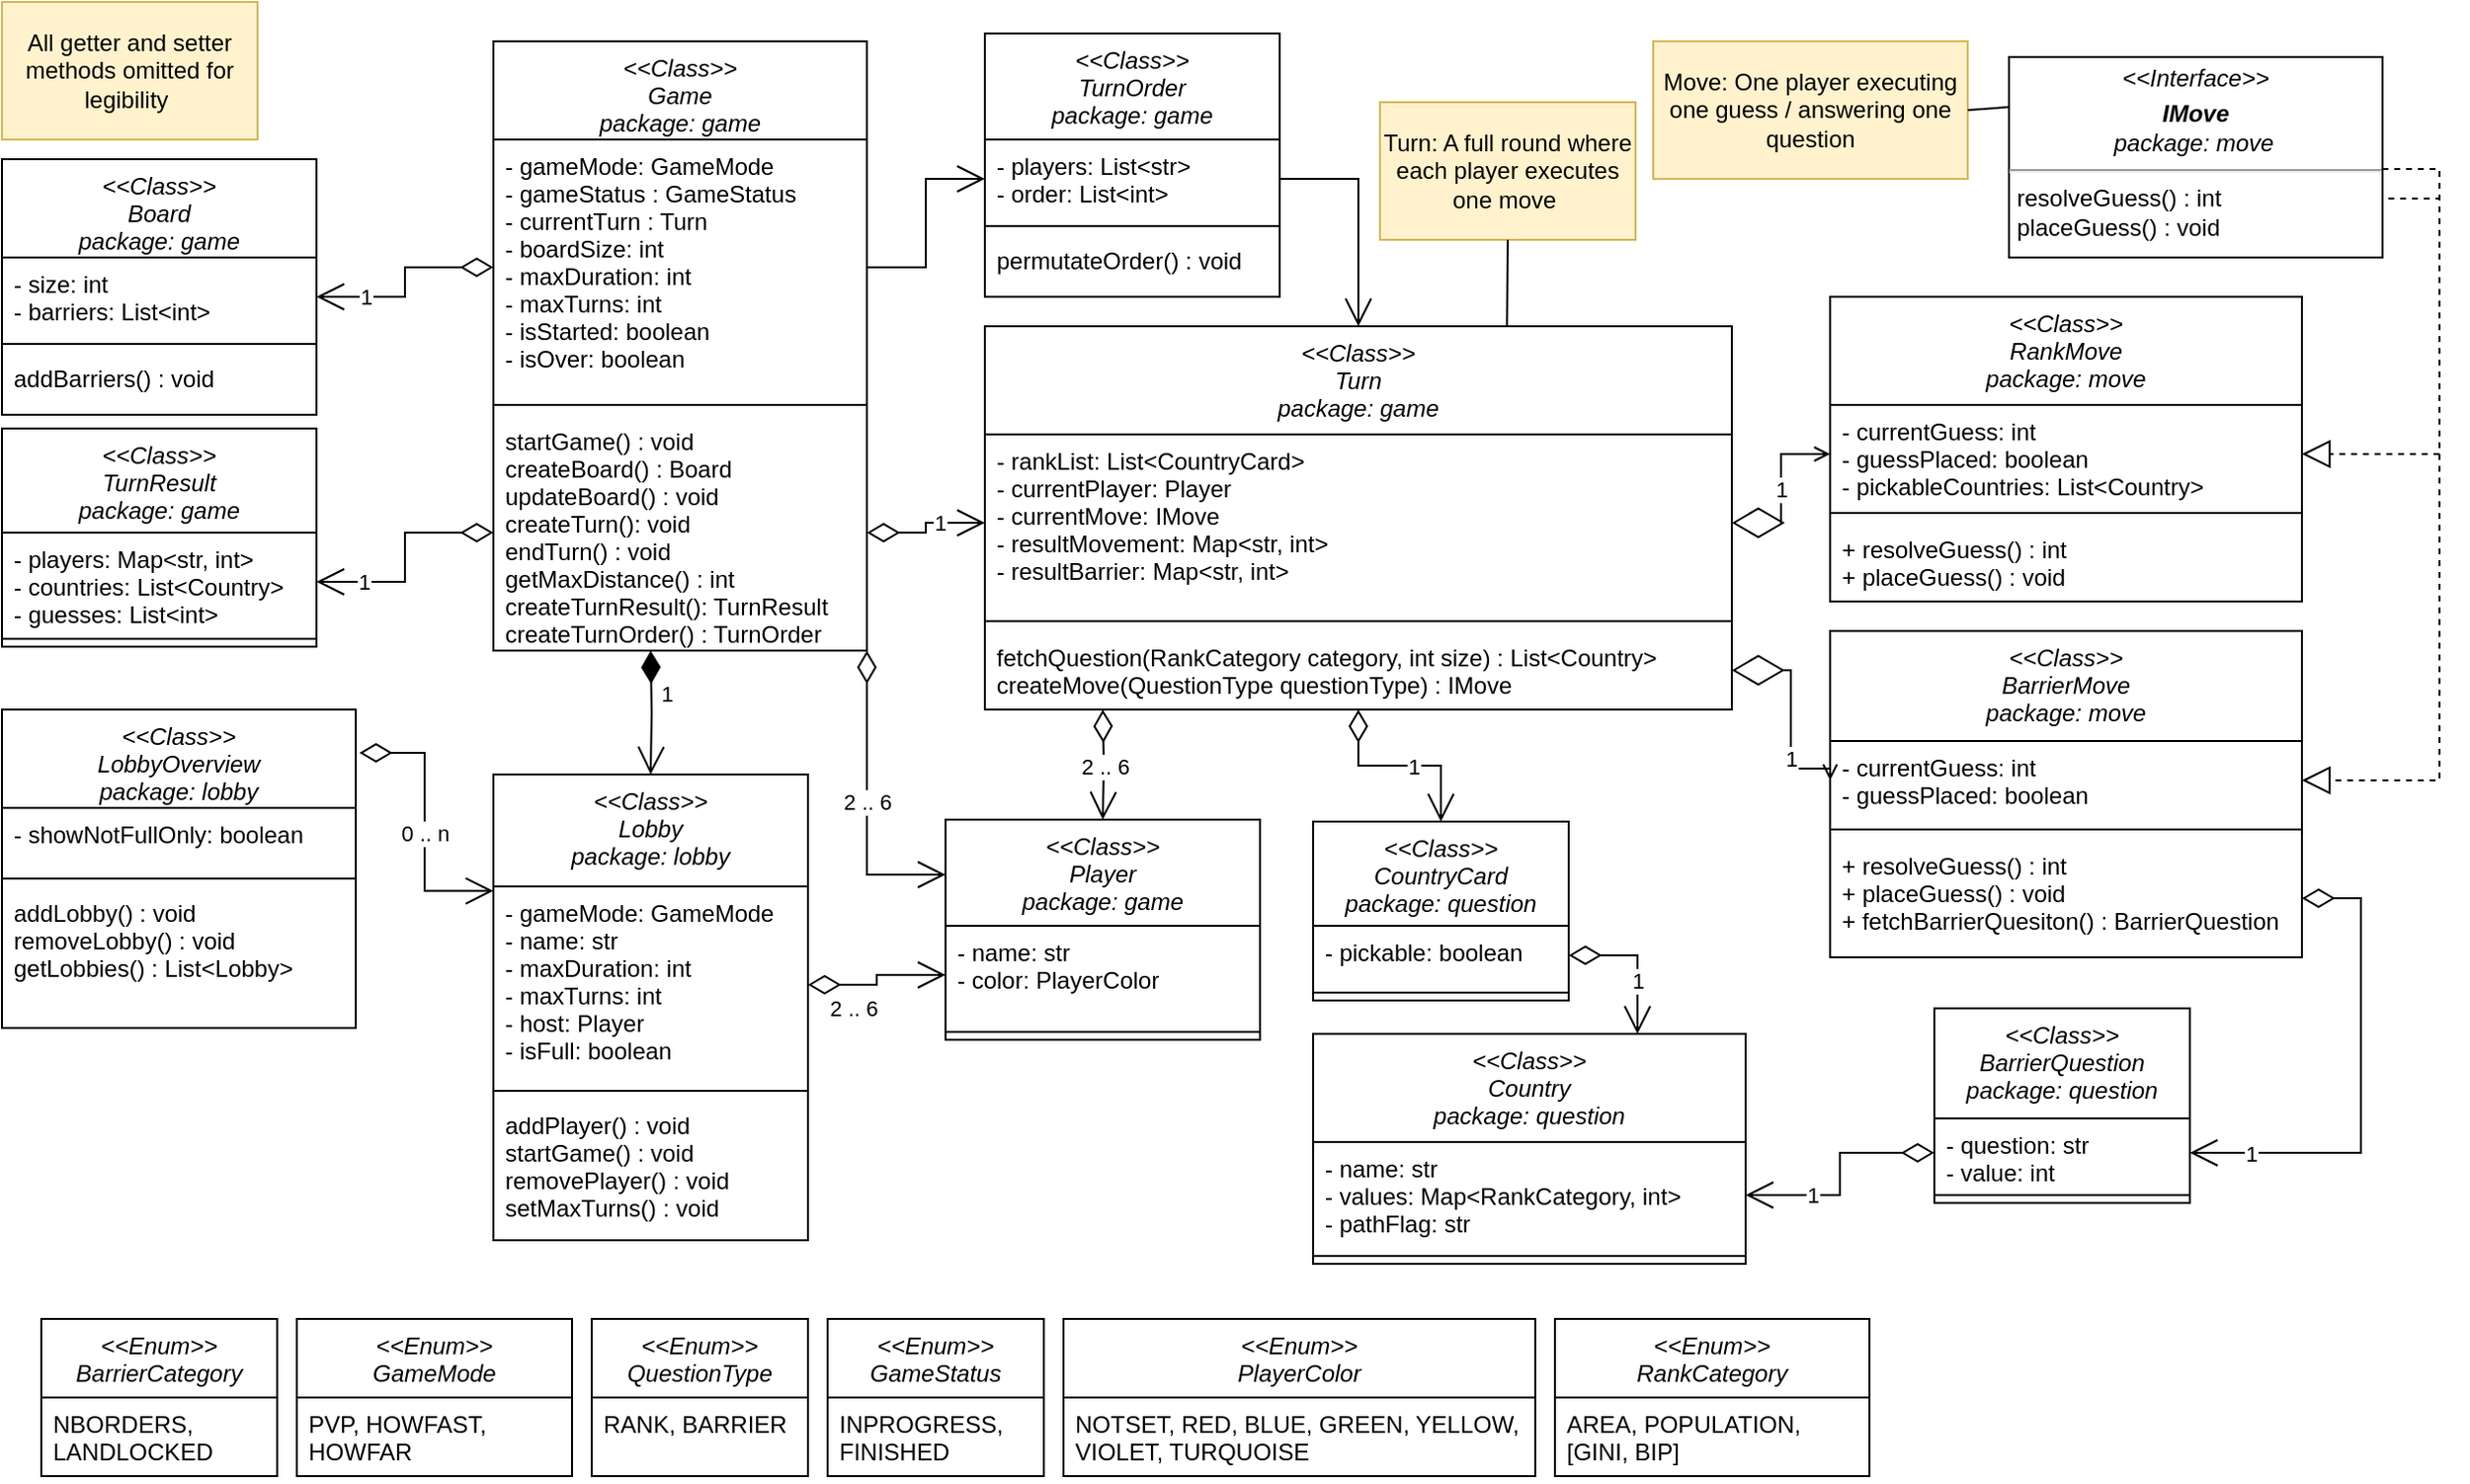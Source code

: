 <mxfile version="20.8.16" type="device"><diagram id="C5RBs43oDa-KdzZeNtuy" name="Page-1"><mxGraphModel dx="1434" dy="844" grid="1" gridSize="10" guides="1" tooltips="1" connect="1" arrows="1" fold="1" page="1" pageScale="1" pageWidth="827" pageHeight="1169" math="0" shadow="0"><root><mxCell id="WIyWlLk6GJQsqaUBKTNV-0"/><mxCell id="WIyWlLk6GJQsqaUBKTNV-1" parent="WIyWlLk6GJQsqaUBKTNV-0"/><mxCell id="HiqtWE5lyesFxOpoId12-0" value="&lt;&lt;Class&gt;&gt;&#10;Lobby&#10;package: lobby" style="swimlane;fontStyle=2;align=center;verticalAlign=top;childLayout=stackLayout;horizontal=1;startSize=57;horizontalStack=0;resizeParent=1;resizeLast=0;collapsible=1;marginBottom=0;rounded=0;shadow=0;strokeWidth=1;" parent="WIyWlLk6GJQsqaUBKTNV-1" vertex="1"><mxGeometry x="280" y="413" width="160" height="237" as="geometry"><mxRectangle x="230" y="140" width="160" height="26" as="alternateBounds"/></mxGeometry></mxCell><mxCell id="HiqtWE5lyesFxOpoId12-1" value="- gameMode: GameMode&#10;- name: str&#10;- maxDuration: int&#10;- maxTurns: int&#10;- host: Player&#10;- isFull: boolean" style="text;align=left;verticalAlign=top;spacingLeft=4;spacingRight=4;overflow=hidden;rotatable=0;points=[[0,0.5],[1,0.5]];portConstraint=eastwest;" parent="HiqtWE5lyesFxOpoId12-0" vertex="1"><mxGeometry y="57" width="160" height="100" as="geometry"/></mxCell><mxCell id="HiqtWE5lyesFxOpoId12-2" value="" style="line;html=1;strokeWidth=1;align=left;verticalAlign=middle;spacingTop=-1;spacingLeft=3;spacingRight=3;rotatable=0;labelPosition=right;points=[];portConstraint=eastwest;" parent="HiqtWE5lyesFxOpoId12-0" vertex="1"><mxGeometry y="157" width="160" height="8" as="geometry"/></mxCell><mxCell id="6ec-uytRPLtvJQE9oPAD-21" value="addPlayer() : void&#10;startGame() : void&#10;removePlayer() : void&#10;setMaxTurns() : void" style="text;align=left;verticalAlign=top;spacingLeft=4;spacingRight=4;overflow=hidden;rotatable=0;points=[[0,0.5],[1,0.5]];portConstraint=eastwest;" parent="HiqtWE5lyesFxOpoId12-0" vertex="1"><mxGeometry y="165" width="160" height="72" as="geometry"/></mxCell><mxCell id="HiqtWE5lyesFxOpoId12-6" value="&lt;&lt;Class&gt;&gt;&#10;Player&#10;package: game" style="swimlane;fontStyle=2;align=center;verticalAlign=top;childLayout=stackLayout;horizontal=1;startSize=54;horizontalStack=0;resizeParent=1;resizeLast=0;collapsible=1;marginBottom=0;rounded=0;shadow=0;strokeWidth=1;" parent="WIyWlLk6GJQsqaUBKTNV-1" vertex="1"><mxGeometry x="510" y="436" width="160" height="112" as="geometry"><mxRectangle x="230" y="140" width="160" height="26" as="alternateBounds"/></mxGeometry></mxCell><mxCell id="HiqtWE5lyesFxOpoId12-7" value="- name: str&#10;- color: PlayerColor" style="text;align=left;verticalAlign=top;spacingLeft=4;spacingRight=4;overflow=hidden;rotatable=0;points=[[0,0.5],[1,0.5]];portConstraint=eastwest;" parent="HiqtWE5lyesFxOpoId12-6" vertex="1"><mxGeometry y="54" width="160" height="50" as="geometry"/></mxCell><mxCell id="HiqtWE5lyesFxOpoId12-8" value="" style="line;html=1;strokeWidth=1;align=left;verticalAlign=middle;spacingTop=-1;spacingLeft=3;spacingRight=3;rotatable=0;labelPosition=right;points=[];portConstraint=eastwest;" parent="HiqtWE5lyesFxOpoId12-6" vertex="1"><mxGeometry y="104" width="160" height="8" as="geometry"/></mxCell><mxCell id="HiqtWE5lyesFxOpoId12-12" value="&lt;&lt;Class&gt;&gt;&#10;LobbyOverview&#10;package: lobby" style="swimlane;fontStyle=2;align=center;verticalAlign=top;childLayout=stackLayout;horizontal=1;startSize=50;horizontalStack=0;resizeParent=1;resizeLast=0;collapsible=1;marginBottom=0;rounded=0;shadow=0;strokeWidth=1;" parent="WIyWlLk6GJQsqaUBKTNV-1" vertex="1"><mxGeometry x="30" y="380" width="180" height="162" as="geometry"><mxRectangle x="230" y="140" width="160" height="26" as="alternateBounds"/></mxGeometry></mxCell><mxCell id="6ec-uytRPLtvJQE9oPAD-24" value="- showNotFullOnly: boolean" style="text;align=left;verticalAlign=top;spacingLeft=4;spacingRight=4;overflow=hidden;rotatable=0;points=[[0,0.5],[1,0.5]];portConstraint=eastwest;" parent="HiqtWE5lyesFxOpoId12-12" vertex="1"><mxGeometry y="50" width="180" height="32" as="geometry"/></mxCell><mxCell id="HiqtWE5lyesFxOpoId12-14" value="" style="line;html=1;strokeWidth=1;align=left;verticalAlign=middle;spacingTop=-1;spacingLeft=3;spacingRight=3;rotatable=0;labelPosition=right;points=[];portConstraint=eastwest;" parent="HiqtWE5lyesFxOpoId12-12" vertex="1"><mxGeometry y="82" width="180" height="8" as="geometry"/></mxCell><mxCell id="6ec-uytRPLtvJQE9oPAD-25" value="addLobby() : void&#10;removeLobby() : void&#10;getLobbies() : List&lt;Lobby&gt;" style="text;align=left;verticalAlign=top;spacingLeft=4;spacingRight=4;overflow=hidden;rotatable=0;points=[[0,0.5],[1,0.5]];portConstraint=eastwest;" parent="HiqtWE5lyesFxOpoId12-12" vertex="1"><mxGeometry y="90" width="180" height="62" as="geometry"/></mxCell><mxCell id="HiqtWE5lyesFxOpoId12-15" value="&lt;&lt;Class&gt;&gt;&#10;Board&#10;package: game" style="swimlane;fontStyle=2;align=center;verticalAlign=top;childLayout=stackLayout;horizontal=1;startSize=50;horizontalStack=0;resizeParent=1;resizeLast=0;collapsible=1;marginBottom=0;rounded=0;shadow=0;strokeWidth=1;" parent="WIyWlLk6GJQsqaUBKTNV-1" vertex="1"><mxGeometry x="30" y="100" width="160" height="130" as="geometry"><mxRectangle x="230" y="140" width="160" height="26" as="alternateBounds"/></mxGeometry></mxCell><mxCell id="HiqtWE5lyesFxOpoId12-16" value="- size: int&#10;- barriers: List&lt;int&gt;" style="text;align=left;verticalAlign=top;spacingLeft=4;spacingRight=4;overflow=hidden;rotatable=0;points=[[0,0.5],[1,0.5]];portConstraint=eastwest;" parent="HiqtWE5lyesFxOpoId12-15" vertex="1"><mxGeometry y="50" width="160" height="40" as="geometry"/></mxCell><mxCell id="HiqtWE5lyesFxOpoId12-17" value="" style="line;html=1;strokeWidth=1;align=left;verticalAlign=middle;spacingTop=-1;spacingLeft=3;spacingRight=3;rotatable=0;labelPosition=right;points=[];portConstraint=eastwest;" parent="HiqtWE5lyesFxOpoId12-15" vertex="1"><mxGeometry y="90" width="160" height="8" as="geometry"/></mxCell><mxCell id="6ec-uytRPLtvJQE9oPAD-1" value="addBarriers() : void" style="text;align=left;verticalAlign=top;spacingLeft=4;spacingRight=4;overflow=hidden;rotatable=0;points=[[0,0.5],[1,0.5]];portConstraint=eastwest;" parent="HiqtWE5lyesFxOpoId12-15" vertex="1"><mxGeometry y="98" width="160" height="32" as="geometry"/></mxCell><mxCell id="HiqtWE5lyesFxOpoId12-18" value="&lt;&lt;Class&gt;&gt;&#10;TurnResult&#10;package: game" style="swimlane;fontStyle=2;align=center;verticalAlign=top;childLayout=stackLayout;horizontal=1;startSize=53;horizontalStack=0;resizeParent=1;resizeLast=0;collapsible=1;marginBottom=0;rounded=0;shadow=0;strokeWidth=1;" parent="WIyWlLk6GJQsqaUBKTNV-1" vertex="1"><mxGeometry x="30" y="237" width="160" height="111" as="geometry"><mxRectangle x="230" y="140" width="160" height="26" as="alternateBounds"/></mxGeometry></mxCell><mxCell id="HiqtWE5lyesFxOpoId12-19" value="- players: Map&lt;str, int&gt;&#10;- countries: List&lt;Country&gt;&#10;- guesses: List&lt;int&gt;" style="text;align=left;verticalAlign=top;spacingLeft=4;spacingRight=4;overflow=hidden;rotatable=0;points=[[0,0.5],[1,0.5]];portConstraint=eastwest;" parent="HiqtWE5lyesFxOpoId12-18" vertex="1"><mxGeometry y="53" width="160" height="50" as="geometry"/></mxCell><mxCell id="HiqtWE5lyesFxOpoId12-20" value="" style="line;html=1;strokeWidth=1;align=left;verticalAlign=middle;spacingTop=-1;spacingLeft=3;spacingRight=3;rotatable=0;labelPosition=right;points=[];portConstraint=eastwest;" parent="HiqtWE5lyesFxOpoId12-18" vertex="1"><mxGeometry y="103" width="160" height="8" as="geometry"/></mxCell><mxCell id="HiqtWE5lyesFxOpoId12-22" value="&lt;&lt;Enum&gt;&gt;&#10;PlayerColor" style="swimlane;fontStyle=2;align=center;verticalAlign=top;childLayout=stackLayout;horizontal=1;startSize=40;horizontalStack=0;resizeParent=1;resizeLast=0;collapsible=1;marginBottom=0;rounded=0;shadow=0;strokeWidth=1;" parent="WIyWlLk6GJQsqaUBKTNV-1" vertex="1"><mxGeometry x="570" y="690" width="240" height="80" as="geometry"><mxRectangle x="230" y="140" width="160" height="26" as="alternateBounds"/></mxGeometry></mxCell><mxCell id="HiqtWE5lyesFxOpoId12-23" value="NOTSET, RED, BLUE, GREEN, YELLOW, VIOLET, TURQUOISE" style="text;align=left;verticalAlign=top;spacingLeft=4;spacingRight=4;overflow=hidden;rotatable=0;points=[[0,0.5],[1,0.5]];portConstraint=eastwest;whiteSpace=wrap;" parent="HiqtWE5lyesFxOpoId12-22" vertex="1"><mxGeometry y="40" width="240" height="40" as="geometry"/></mxCell><mxCell id="HiqtWE5lyesFxOpoId12-28" value="&lt;&lt;Class&gt;&gt;&#10;BarrierQuestion&#10;package: question" style="swimlane;fontStyle=2;align=center;verticalAlign=top;childLayout=stackLayout;horizontal=1;startSize=56;horizontalStack=0;resizeParent=1;resizeLast=0;collapsible=1;marginBottom=0;rounded=0;shadow=0;strokeWidth=1;" parent="WIyWlLk6GJQsqaUBKTNV-1" vertex="1"><mxGeometry x="1013" y="532" width="130" height="99" as="geometry"><mxRectangle x="230" y="140" width="160" height="26" as="alternateBounds"/></mxGeometry></mxCell><mxCell id="HiqtWE5lyesFxOpoId12-29" value="- question: str&#10;- value: int" style="text;align=left;verticalAlign=top;spacingLeft=4;spacingRight=4;overflow=hidden;rotatable=0;points=[[0,0.5],[1,0.5]];portConstraint=eastwest;" parent="HiqtWE5lyesFxOpoId12-28" vertex="1"><mxGeometry y="56" width="130" height="35" as="geometry"/></mxCell><mxCell id="HiqtWE5lyesFxOpoId12-30" value="" style="line;html=1;strokeWidth=1;align=left;verticalAlign=middle;spacingTop=-1;spacingLeft=3;spacingRight=3;rotatable=0;labelPosition=right;points=[];portConstraint=eastwest;" parent="HiqtWE5lyesFxOpoId12-28" vertex="1"><mxGeometry y="91" width="130" height="8" as="geometry"/></mxCell><mxCell id="HiqtWE5lyesFxOpoId12-34" value="&lt;&lt;Class&gt;&gt;&#10;Country&#10;package: question" style="swimlane;fontStyle=2;align=center;verticalAlign=top;childLayout=stackLayout;horizontal=1;startSize=55;horizontalStack=0;resizeParent=1;resizeLast=0;collapsible=1;marginBottom=0;rounded=0;shadow=0;strokeWidth=1;" parent="WIyWlLk6GJQsqaUBKTNV-1" vertex="1"><mxGeometry x="697" y="545" width="220" height="117" as="geometry"><mxRectangle x="230" y="140" width="160" height="26" as="alternateBounds"/></mxGeometry></mxCell><mxCell id="HiqtWE5lyesFxOpoId12-35" value="- name: str&#10;- values: Map&lt;RankCategory, int&gt;&#10;- pathFlag: str" style="text;align=left;verticalAlign=top;spacingLeft=4;spacingRight=4;overflow=hidden;rotatable=0;points=[[0,0.5],[1,0.5]];portConstraint=eastwest;" parent="HiqtWE5lyesFxOpoId12-34" vertex="1"><mxGeometry y="55" width="220" height="54" as="geometry"/></mxCell><mxCell id="HiqtWE5lyesFxOpoId12-36" value="" style="line;html=1;strokeWidth=1;align=left;verticalAlign=middle;spacingTop=-1;spacingLeft=3;spacingRight=3;rotatable=0;labelPosition=right;points=[];portConstraint=eastwest;" parent="HiqtWE5lyesFxOpoId12-34" vertex="1"><mxGeometry y="109" width="220" height="8" as="geometry"/></mxCell><mxCell id="HiqtWE5lyesFxOpoId12-41" value="&lt;&lt;Class&gt;&gt;&#10;Game&#10;package: game" style="swimlane;fontStyle=2;align=center;verticalAlign=top;childLayout=stackLayout;horizontal=1;startSize=50;horizontalStack=0;resizeParent=1;resizeLast=0;collapsible=1;marginBottom=0;rounded=0;shadow=0;strokeWidth=1;" parent="WIyWlLk6GJQsqaUBKTNV-1" vertex="1"><mxGeometry x="280" y="40" width="190" height="310" as="geometry"><mxRectangle x="230" y="140" width="160" height="26" as="alternateBounds"/></mxGeometry></mxCell><mxCell id="HiqtWE5lyesFxOpoId12-60" value="- gameMode: GameMode&#10;- gameStatus : GameStatus&#10;- currentTurn : Turn&#10;- boardSize: int&#10;- maxDuration: int&#10;- maxTurns: int&#10;- isStarted: boolean&#10;- isOver: boolean" style="text;align=left;verticalAlign=top;spacingLeft=4;spacingRight=4;overflow=hidden;rotatable=0;points=[[0,0.5],[1,0.5]];portConstraint=eastwest;" parent="HiqtWE5lyesFxOpoId12-41" vertex="1"><mxGeometry y="50" width="190" height="130" as="geometry"/></mxCell><mxCell id="HiqtWE5lyesFxOpoId12-45" style="line;html=1;strokeWidth=1;align=left;verticalAlign=middle;spacingTop=-1;spacingLeft=3;spacingRight=3;rotatable=0;labelPosition=right;points=[];portConstraint=eastwest;" parent="HiqtWE5lyesFxOpoId12-41" vertex="1"><mxGeometry y="180" width="190" height="10" as="geometry"/></mxCell><mxCell id="HiqtWE5lyesFxOpoId12-47" value="startGame() : void&#10;createBoard() : Board&#10;updateBoard() : void&#10;createTurn(): void&#10;endTurn() : void&#10;getMaxDistance() : int&#10;createTurnResult(): TurnResult&#10;createTurnOrder() : TurnOrder" style="text;align=left;verticalAlign=top;spacingLeft=4;spacingRight=4;overflow=hidden;rotatable=0;points=[[0,0.5],[1,0.5]];portConstraint=eastwest;" parent="HiqtWE5lyesFxOpoId12-41" vertex="1"><mxGeometry y="190" width="190" height="120" as="geometry"/></mxCell><mxCell id="HiqtWE5lyesFxOpoId12-51" value="&lt;&lt;Class&gt;&gt;&#10;Turn&#10;package: game" style="swimlane;fontStyle=2;align=center;verticalAlign=top;childLayout=stackLayout;horizontal=1;startSize=55;horizontalStack=0;resizeParent=1;resizeLast=0;collapsible=1;marginBottom=0;rounded=0;shadow=0;strokeWidth=1;" parent="WIyWlLk6GJQsqaUBKTNV-1" vertex="1"><mxGeometry x="530" y="185" width="380" height="195" as="geometry"><mxRectangle x="230" y="140" width="160" height="26" as="alternateBounds"/></mxGeometry></mxCell><mxCell id="HiqtWE5lyesFxOpoId12-42" value="- rankList: List&lt;CountryCard&gt;&#10;- currentPlayer: Player&#10;- currentMove: IMove&#10;- resultMovement: Map&lt;str, int&gt;&#10;- resultBarrier: Map&lt;str, int&gt;&#10;" style="text;align=left;verticalAlign=top;spacingLeft=4;spacingRight=4;overflow=hidden;rotatable=0;points=[[0,0.5],[1,0.5]];portConstraint=eastwest;" parent="HiqtWE5lyesFxOpoId12-51" vertex="1"><mxGeometry y="55" width="380" height="90" as="geometry"/></mxCell><mxCell id="HiqtWE5lyesFxOpoId12-57" style="line;html=1;strokeWidth=1;align=left;verticalAlign=middle;spacingTop=-1;spacingLeft=3;spacingRight=3;rotatable=0;labelPosition=right;points=[];portConstraint=eastwest;" parent="HiqtWE5lyesFxOpoId12-51" vertex="1"><mxGeometry y="145" width="380" height="10" as="geometry"/></mxCell><mxCell id="HiqtWE5lyesFxOpoId12-62" value="fetchQuestion(RankCategory category, int size) : List&lt;Country&gt;&#10;createMove(QuestionType questionType) : IMove" style="text;align=left;verticalAlign=top;spacingLeft=4;spacingRight=4;overflow=hidden;rotatable=0;points=[[0,0.5],[1,0.5]];portConstraint=eastwest;" parent="HiqtWE5lyesFxOpoId12-51" vertex="1"><mxGeometry y="155" width="380" height="40" as="geometry"/></mxCell><mxCell id="6ec-uytRPLtvJQE9oPAD-2" value="1" style="endArrow=open;html=1;endSize=12;startArrow=diamondThin;startSize=14;startFill=0;edgeStyle=orthogonalEdgeStyle;align=center;verticalAlign=middle;rounded=0;exitX=0;exitY=0.5;exitDx=0;exitDy=0;entryX=1;entryY=0.5;entryDx=0;entryDy=0;labelBackgroundColor=default;" parent="WIyWlLk6GJQsqaUBKTNV-1" source="HiqtWE5lyesFxOpoId12-60" target="HiqtWE5lyesFxOpoId12-16" edge="1"><mxGeometry x="0.527" relative="1" as="geometry"><mxPoint x="650" y="572.5" as="sourcePoint"/><mxPoint x="720" y="577.483" as="targetPoint"/><mxPoint as="offset"/></mxGeometry></mxCell><mxCell id="6ec-uytRPLtvJQE9oPAD-3" value="1" style="endArrow=open;html=1;endSize=12;startArrow=diamondThin;startSize=14;startFill=0;edgeStyle=orthogonalEdgeStyle;align=center;verticalAlign=middle;rounded=0;exitX=0;exitY=0.5;exitDx=0;exitDy=0;entryX=1;entryY=0.5;entryDx=0;entryDy=0;labelBackgroundColor=default;" parent="WIyWlLk6GJQsqaUBKTNV-1" source="HiqtWE5lyesFxOpoId12-47" target="HiqtWE5lyesFxOpoId12-19" edge="1"><mxGeometry x="0.583" relative="1" as="geometry"><mxPoint x="280.48" y="199.28" as="sourcePoint"/><mxPoint x="200.0" y="195" as="targetPoint"/><mxPoint as="offset"/></mxGeometry></mxCell><mxCell id="6ec-uytRPLtvJQE9oPAD-4" value="2 .. 6" style="endArrow=open;html=1;endSize=12;startArrow=diamondThin;startSize=14;startFill=0;edgeStyle=orthogonalEdgeStyle;align=center;verticalAlign=middle;rounded=0;entryX=0;entryY=0.25;entryDx=0;entryDy=0;labelBackgroundColor=default;exitX=1;exitY=1;exitDx=0;exitDy=0;" parent="WIyWlLk6GJQsqaUBKTNV-1" source="HiqtWE5lyesFxOpoId12-41" target="HiqtWE5lyesFxOpoId12-6" edge="1"><mxGeometry relative="1" as="geometry"><mxPoint x="430" y="360" as="sourcePoint"/><mxPoint x="190.03" y="399" as="targetPoint"/></mxGeometry></mxCell><mxCell id="6ec-uytRPLtvJQE9oPAD-8" value="1" style="endArrow=open;html=1;endSize=12;startArrow=diamondThin;startSize=14;startFill=0;edgeStyle=orthogonalEdgeStyle;align=center;verticalAlign=middle;rounded=0;entryX=0;entryY=0.5;entryDx=0;entryDy=0;labelBackgroundColor=default;exitX=1;exitY=0.5;exitDx=0;exitDy=0;" parent="WIyWlLk6GJQsqaUBKTNV-1" source="HiqtWE5lyesFxOpoId12-47" target="HiqtWE5lyesFxOpoId12-42" edge="1"><mxGeometry x="0.294" relative="1" as="geometry"><mxPoint x="510" y="695" as="sourcePoint"/><mxPoint x="790" y="724.5" as="targetPoint"/><mxPoint as="offset"/></mxGeometry></mxCell><mxCell id="6ec-uytRPLtvJQE9oPAD-10" value="1" style="endArrow=open;html=1;endSize=12;startArrow=diamondThin;startSize=14;startFill=0;align=center;verticalAlign=middle;rounded=0;entryX=1;entryY=0.5;entryDx=0;entryDy=0;labelBackgroundColor=default;exitX=0;exitY=0.5;exitDx=0;exitDy=0;edgeStyle=orthogonalEdgeStyle;" parent="WIyWlLk6GJQsqaUBKTNV-1" source="HiqtWE5lyesFxOpoId12-29" target="HiqtWE5lyesFxOpoId12-35" edge="1"><mxGeometry x="0.42" relative="1" as="geometry"><mxPoint x="920" y="499.99" as="sourcePoint"/><mxPoint x="790" y="552.0" as="targetPoint"/><mxPoint as="offset"/></mxGeometry></mxCell><mxCell id="6ec-uytRPLtvJQE9oPAD-12" value="1" style="endArrow=open;html=1;endSize=12;startArrow=diamondThin;startSize=14;startFill=0;edgeStyle=orthogonalEdgeStyle;align=center;verticalAlign=middle;rounded=0;labelBackgroundColor=default;entryX=1;entryY=0.5;entryDx=0;entryDy=0;exitX=1;exitY=0.5;exitDx=0;exitDy=0;" parent="WIyWlLk6GJQsqaUBKTNV-1" source="2-O8LLjPzu8e6jyZTZ7w-19" target="HiqtWE5lyesFxOpoId12-29" edge="1"><mxGeometry x="0.748" relative="1" as="geometry"><mxPoint x="1530" y="500" as="sourcePoint"/><mxPoint x="1120" y="610" as="targetPoint"/><mxPoint as="offset"/><Array as="points"><mxPoint x="1230" y="476"/><mxPoint x="1230" y="606"/></Array></mxGeometry></mxCell><mxCell id="6ec-uytRPLtvJQE9oPAD-13" value="&lt;&lt;Enum&gt;&gt;&#10;RankCategory" style="swimlane;fontStyle=2;align=center;verticalAlign=top;childLayout=stackLayout;horizontal=1;startSize=40;horizontalStack=0;resizeParent=1;resizeLast=0;collapsible=1;marginBottom=0;rounded=0;shadow=0;strokeWidth=1;" parent="WIyWlLk6GJQsqaUBKTNV-1" vertex="1"><mxGeometry x="820" y="690" width="160" height="80" as="geometry"><mxRectangle x="230" y="140" width="160" height="26" as="alternateBounds"/></mxGeometry></mxCell><mxCell id="6ec-uytRPLtvJQE9oPAD-14" value="AREA, POPULATION,&#10;[GINI, BIP]" style="text;align=left;verticalAlign=top;spacingLeft=4;spacingRight=4;overflow=hidden;rotatable=0;points=[[0,0.5],[1,0.5]];portConstraint=eastwest;" parent="6ec-uytRPLtvJQE9oPAD-13" vertex="1"><mxGeometry y="40" width="160" height="40" as="geometry"/></mxCell><mxCell id="6ec-uytRPLtvJQE9oPAD-15" value="&lt;&lt;Enum&gt;&gt;&#10;BarrierCategory" style="swimlane;fontStyle=2;align=center;verticalAlign=top;childLayout=stackLayout;horizontal=1;startSize=40;horizontalStack=0;resizeParent=1;resizeLast=0;collapsible=1;marginBottom=0;rounded=0;shadow=0;strokeWidth=1;" parent="WIyWlLk6GJQsqaUBKTNV-1" vertex="1"><mxGeometry x="50" y="690" width="120" height="80" as="geometry"><mxRectangle x="230" y="140" width="160" height="26" as="alternateBounds"/></mxGeometry></mxCell><mxCell id="6ec-uytRPLtvJQE9oPAD-16" value="NBORDERS,&#10;LANDLOCKED" style="text;align=left;verticalAlign=top;spacingLeft=4;spacingRight=4;overflow=hidden;rotatable=0;points=[[0,0.5],[1,0.5]];portConstraint=eastwest;whiteSpace=wrap;" parent="6ec-uytRPLtvJQE9oPAD-15" vertex="1"><mxGeometry y="40" width="120" height="40" as="geometry"/></mxCell><mxCell id="6ec-uytRPLtvJQE9oPAD-17" value="&lt;&lt;Enum&gt;&gt;&#10;GameMode" style="swimlane;fontStyle=2;align=center;verticalAlign=top;childLayout=stackLayout;horizontal=1;startSize=40;horizontalStack=0;resizeParent=1;resizeLast=0;collapsible=1;marginBottom=0;rounded=0;shadow=0;strokeWidth=1;" parent="WIyWlLk6GJQsqaUBKTNV-1" vertex="1"><mxGeometry x="180" y="690" width="140" height="80" as="geometry"><mxRectangle x="20" y="1010" width="160" height="26" as="alternateBounds"/></mxGeometry></mxCell><mxCell id="6ec-uytRPLtvJQE9oPAD-20" value="PVP, HOWFAST, HOWFAR" style="text;align=left;verticalAlign=top;spacingLeft=4;spacingRight=4;overflow=hidden;rotatable=0;points=[[0,0.5],[1,0.5]];portConstraint=eastwest;whiteSpace=wrap;" parent="6ec-uytRPLtvJQE9oPAD-17" vertex="1"><mxGeometry y="40" width="140" height="40" as="geometry"/></mxCell><mxCell id="6ec-uytRPLtvJQE9oPAD-22" value="2 .. 6" style="endArrow=open;html=1;endSize=12;startArrow=diamondThin;startSize=14;startFill=0;edgeStyle=orthogonalEdgeStyle;align=center;verticalAlign=middle;rounded=0;entryX=0;entryY=0.5;entryDx=0;entryDy=0;labelBackgroundColor=default;exitX=1;exitY=0.5;exitDx=0;exitDy=0;" parent="WIyWlLk6GJQsqaUBKTNV-1" source="HiqtWE5lyesFxOpoId12-1" target="HiqtWE5lyesFxOpoId12-7" edge="1"><mxGeometry x="-0.398" y="-12" relative="1" as="geometry"><mxPoint x="350" y="385" as="sourcePoint"/><mxPoint x="200" y="537.0" as="targetPoint"/><mxPoint as="offset"/></mxGeometry></mxCell><mxCell id="6ec-uytRPLtvJQE9oPAD-23" value="2 .. 6" style="endArrow=open;html=1;endSize=12;startArrow=diamondThin;startSize=14;startFill=0;edgeStyle=orthogonalEdgeStyle;align=center;verticalAlign=middle;rounded=0;labelBackgroundColor=default;entryX=0.5;entryY=0;entryDx=0;entryDy=0;" parent="WIyWlLk6GJQsqaUBKTNV-1" target="HiqtWE5lyesFxOpoId12-6" edge="1"><mxGeometry relative="1" as="geometry"><mxPoint x="590" y="380" as="sourcePoint"/><mxPoint x="190" y="519" as="targetPoint"/></mxGeometry></mxCell><mxCell id="6ec-uytRPLtvJQE9oPAD-26" value="0 .. n" style="endArrow=open;html=1;endSize=12;startArrow=diamondThin;startSize=14;startFill=0;edgeStyle=orthogonalEdgeStyle;align=center;verticalAlign=middle;rounded=0;labelBackgroundColor=default;exitX=1.01;exitY=0.136;exitDx=0;exitDy=0;exitPerimeter=0;entryX=0;entryY=0.25;entryDx=0;entryDy=0;" parent="WIyWlLk6GJQsqaUBKTNV-1" source="HiqtWE5lyesFxOpoId12-12" target="HiqtWE5lyesFxOpoId12-0" edge="1"><mxGeometry x="0.067" relative="1" as="geometry"><mxPoint x="350" y="385" as="sourcePoint"/><mxPoint x="260" y="630" as="targetPoint"/><mxPoint as="offset"/></mxGeometry></mxCell><mxCell id="6ec-uytRPLtvJQE9oPAD-27" value="1" style="endArrow=open;html=1;endSize=12;startArrow=diamondThin;startSize=14;startFill=1;edgeStyle=orthogonalEdgeStyle;align=center;verticalAlign=middle;rounded=0;entryX=0.5;entryY=0;entryDx=0;entryDy=0;labelBackgroundColor=none;" parent="WIyWlLk6GJQsqaUBKTNV-1" target="HiqtWE5lyesFxOpoId12-0" edge="1"><mxGeometry x="-0.273" y="5" relative="1" as="geometry"><mxPoint x="360" y="350" as="sourcePoint"/><mxPoint x="510.0" y="670.0" as="targetPoint"/><mxPoint x="3" y="-1" as="offset"/></mxGeometry></mxCell><mxCell id="aE28qoVk_FHLMPGTPee0-0" value="&lt;&lt;Class&gt;&gt;&#10;TurnOrder&#10;package: game" style="swimlane;fontStyle=2;align=center;verticalAlign=top;childLayout=stackLayout;horizontal=1;startSize=54;horizontalStack=0;resizeParent=1;resizeLast=0;collapsible=1;marginBottom=0;rounded=0;shadow=0;strokeWidth=1;" parent="WIyWlLk6GJQsqaUBKTNV-1" vertex="1"><mxGeometry x="530" y="36" width="150" height="134" as="geometry"><mxRectangle x="230" y="140" width="160" height="26" as="alternateBounds"/></mxGeometry></mxCell><mxCell id="aE28qoVk_FHLMPGTPee0-1" value="- players: List&lt;str&gt;&#10;- order: List&lt;int&gt;" style="text;align=left;verticalAlign=top;spacingLeft=4;spacingRight=4;overflow=hidden;rotatable=0;points=[[0,0.5],[1,0.5]];portConstraint=eastwest;" parent="aE28qoVk_FHLMPGTPee0-0" vertex="1"><mxGeometry y="54" width="150" height="40" as="geometry"/></mxCell><mxCell id="aE28qoVk_FHLMPGTPee0-2" value="" style="line;html=1;strokeWidth=1;align=left;verticalAlign=middle;spacingTop=-1;spacingLeft=3;spacingRight=3;rotatable=0;labelPosition=right;points=[];portConstraint=eastwest;" parent="aE28qoVk_FHLMPGTPee0-0" vertex="1"><mxGeometry y="94" width="150" height="8" as="geometry"/></mxCell><mxCell id="2-O8LLjPzu8e6jyZTZ7w-32" value="permutateOrder() : void" style="text;align=left;verticalAlign=top;spacingLeft=4;spacingRight=4;overflow=hidden;rotatable=0;points=[[0,0.5],[1,0.5]];portConstraint=eastwest;" parent="aE28qoVk_FHLMPGTPee0-0" vertex="1"><mxGeometry y="102" width="150" height="22" as="geometry"/></mxCell><mxCell id="aE28qoVk_FHLMPGTPee0-4" value="" style="endArrow=open;endFill=1;endSize=12;html=1;rounded=0;exitX=1;exitY=0.5;exitDx=0;exitDy=0;entryX=0;entryY=0.5;entryDx=0;entryDy=0;edgeStyle=orthogonalEdgeStyle;" parent="WIyWlLk6GJQsqaUBKTNV-1" source="HiqtWE5lyesFxOpoId12-60" target="aE28qoVk_FHLMPGTPee0-1" edge="1"><mxGeometry width="160" relative="1" as="geometry"><mxPoint x="350" y="280" as="sourcePoint"/><mxPoint x="510" y="280" as="targetPoint"/></mxGeometry></mxCell><mxCell id="2-O8LLjPzu8e6jyZTZ7w-0" value="" style="endArrow=open;endFill=1;endSize=12;html=1;rounded=0;exitX=1;exitY=0.5;exitDx=0;exitDy=0;entryX=0.5;entryY=0;entryDx=0;entryDy=0;edgeStyle=orthogonalEdgeStyle;" parent="WIyWlLk6GJQsqaUBKTNV-1" source="aE28qoVk_FHLMPGTPee0-1" target="HiqtWE5lyesFxOpoId12-51" edge="1"><mxGeometry width="160" relative="1" as="geometry"><mxPoint x="550" y="175" as="sourcePoint"/><mxPoint x="610" y="125" as="targetPoint"/></mxGeometry></mxCell><mxCell id="2-O8LLjPzu8e6jyZTZ7w-1" value="&lt;&lt;Class&gt;&gt;&#10;RankMove&#10;package: move&#10;" style="swimlane;fontStyle=2;align=center;verticalAlign=top;childLayout=stackLayout;horizontal=1;startSize=55;horizontalStack=0;resizeParent=1;resizeLast=0;collapsible=1;marginBottom=0;rounded=0;shadow=0;strokeWidth=1;" parent="WIyWlLk6GJQsqaUBKTNV-1" vertex="1"><mxGeometry x="960" y="170" width="240" height="155" as="geometry"><mxRectangle x="230" y="140" width="160" height="26" as="alternateBounds"/></mxGeometry></mxCell><mxCell id="2-O8LLjPzu8e6jyZTZ7w-2" value="- currentGuess: int&#10;- guessPlaced: boolean&#10;- pickableCountries: List&lt;Country&gt;" style="text;align=left;verticalAlign=top;spacingLeft=4;spacingRight=4;overflow=hidden;rotatable=0;points=[[0,0.5],[1,0.5]];portConstraint=eastwest;" parent="2-O8LLjPzu8e6jyZTZ7w-1" vertex="1"><mxGeometry y="55" width="240" height="50" as="geometry"/></mxCell><mxCell id="2-O8LLjPzu8e6jyZTZ7w-3" style="line;html=1;strokeWidth=1;align=left;verticalAlign=middle;spacingTop=-1;spacingLeft=3;spacingRight=3;rotatable=0;labelPosition=right;points=[];portConstraint=eastwest;" parent="2-O8LLjPzu8e6jyZTZ7w-1" vertex="1"><mxGeometry y="105" width="240" height="10" as="geometry"/></mxCell><mxCell id="2-O8LLjPzu8e6jyZTZ7w-15" value="+ resolveGuess() : int&#10;+ placeGuess() : void&#10;" style="text;align=left;verticalAlign=top;spacingLeft=4;spacingRight=4;overflow=hidden;rotatable=0;points=[[0,0.5],[1,0.5]];portConstraint=eastwest;" parent="2-O8LLjPzu8e6jyZTZ7w-1" vertex="1"><mxGeometry y="115" width="240" height="40" as="geometry"/></mxCell><mxCell id="2-O8LLjPzu8e6jyZTZ7w-5" value="Turn: A full round where each player executes one move&amp;nbsp;" style="html=1;fillColor=#fff2cc;strokeColor=#d6b656;whiteSpace=wrap;" parent="WIyWlLk6GJQsqaUBKTNV-1" vertex="1"><mxGeometry x="731" y="71" width="130" height="70" as="geometry"/></mxCell><mxCell id="2-O8LLjPzu8e6jyZTZ7w-7" value="" style="endArrow=none;endFill=0;endSize=12;html=1;rounded=0;exitX=0.5;exitY=1;exitDx=0;exitDy=0;entryX=0.699;entryY=0;entryDx=0;entryDy=0;entryPerimeter=0;" parent="WIyWlLk6GJQsqaUBKTNV-1" source="2-O8LLjPzu8e6jyZTZ7w-5" target="HiqtWE5lyesFxOpoId12-51" edge="1"><mxGeometry width="160" relative="1" as="geometry"><mxPoint x="1080" y="10" as="sourcePoint"/><mxPoint x="1240" y="10" as="targetPoint"/></mxGeometry></mxCell><mxCell id="2-O8LLjPzu8e6jyZTZ7w-8" value="Move: One player executing one guess / answering one question" style="html=1;fillColor=#fff2cc;strokeColor=#d6b656;whiteSpace=wrap;" parent="WIyWlLk6GJQsqaUBKTNV-1" vertex="1"><mxGeometry x="870" y="40" width="160" height="70" as="geometry"/></mxCell><mxCell id="2-O8LLjPzu8e6jyZTZ7w-9" value="" style="endArrow=none;endFill=0;endSize=12;html=1;rounded=0;exitX=1;exitY=0.5;exitDx=0;exitDy=0;entryX=0;entryY=0.25;entryDx=0;entryDy=0;" parent="WIyWlLk6GJQsqaUBKTNV-1" source="2-O8LLjPzu8e6jyZTZ7w-8" target="2-O8LLjPzu8e6jyZTZ7w-14" edge="1"><mxGeometry width="160" relative="1" as="geometry"><mxPoint x="1410" y="10" as="sourcePoint"/><mxPoint x="1230" y="200" as="targetPoint"/></mxGeometry></mxCell><mxCell id="2-O8LLjPzu8e6jyZTZ7w-10" value="1" style="endArrow=diamondThin;endFill=0;endSize=24;html=1;entryX=1;entryY=0.5;entryDx=0;entryDy=0;startArrow=open;startFill=0;exitX=0;exitY=0.5;exitDx=0;exitDy=0;rounded=0;edgeStyle=orthogonalEdgeStyle;" parent="WIyWlLk6GJQsqaUBKTNV-1" source="2-O8LLjPzu8e6jyZTZ7w-2" target="HiqtWE5lyesFxOpoId12-42" edge="1"><mxGeometry width="160" relative="1" as="geometry"><mxPoint x="1280" y="290" as="sourcePoint"/><mxPoint x="1240" y="390" as="targetPoint"/></mxGeometry></mxCell><mxCell id="2-O8LLjPzu8e6jyZTZ7w-11" value="&lt;&lt;Enum&gt;&gt;&#10;QuestionType" style="swimlane;fontStyle=2;align=center;verticalAlign=top;childLayout=stackLayout;horizontal=1;startSize=40;horizontalStack=0;resizeParent=1;resizeLast=0;collapsible=1;marginBottom=0;rounded=0;shadow=0;strokeWidth=1;whiteSpace=wrap;" parent="WIyWlLk6GJQsqaUBKTNV-1" vertex="1"><mxGeometry x="330" y="690" width="110" height="80" as="geometry"><mxRectangle x="20" y="1010" width="160" height="26" as="alternateBounds"/></mxGeometry></mxCell><mxCell id="2-O8LLjPzu8e6jyZTZ7w-12" value="RANK, BARRIER" style="text;align=left;verticalAlign=top;spacingLeft=4;spacingRight=4;overflow=hidden;rotatable=0;points=[[0,0.5],[1,0.5]];portConstraint=eastwest;" parent="2-O8LLjPzu8e6jyZTZ7w-11" vertex="1"><mxGeometry y="40" width="110" height="40" as="geometry"/></mxCell><mxCell id="2-O8LLjPzu8e6jyZTZ7w-14" value="&lt;p style=&quot;margin:0px;margin-top:4px;text-align:center;&quot;&gt;&lt;i&gt;&amp;lt;&amp;lt;Interface&amp;gt;&amp;gt;&lt;/i&gt;&lt;/p&gt;&lt;p style=&quot;margin:0px;margin-top:4px;text-align:center;&quot;&gt;&lt;i&gt;&lt;b&gt;IMove&lt;/b&gt;&lt;/i&gt;&lt;br&gt;&lt;/p&gt;&lt;span style=&quot;white-space: pre;&quot;&gt;&lt;div style=&quot;&quot;&gt;&lt;span style=&quot;background-color: initial;&quot;&gt;&#9;&lt;/span&gt;&lt;span style=&quot;background-color: initial;&quot;&gt;&#9;&lt;/span&gt;&lt;i&gt;package: move&lt;/i&gt;&lt;/div&gt;&lt;/span&gt;&lt;hr&gt;&lt;p style=&quot;margin:0px;margin-left:4px;&quot;&gt;&lt;/p&gt;&lt;p style=&quot;margin:0px;margin-left:4px;&quot;&gt;&lt;/p&gt;&lt;p style=&quot;margin:0px;margin-left:4px;&quot;&gt;resolveGuess() : int&lt;/p&gt;&lt;p style=&quot;margin:0px;margin-left:4px;&quot;&gt;placeGuess() : void&lt;/p&gt;" style="verticalAlign=top;align=left;overflow=fill;fontSize=12;fontFamily=Helvetica;html=1;" parent="WIyWlLk6GJQsqaUBKTNV-1" vertex="1"><mxGeometry x="1051" y="48" width="190" height="102" as="geometry"/></mxCell><mxCell id="2-O8LLjPzu8e6jyZTZ7w-16" value="&lt;&lt;Class&gt;&gt;&#10;BarrierMove&#10;package: move" style="swimlane;fontStyle=2;align=center;verticalAlign=top;childLayout=stackLayout;horizontal=1;startSize=56;horizontalStack=0;resizeParent=1;resizeLast=0;collapsible=1;marginBottom=0;rounded=0;shadow=0;strokeWidth=1;" parent="WIyWlLk6GJQsqaUBKTNV-1" vertex="1"><mxGeometry x="960" y="340" width="240" height="166" as="geometry"><mxRectangle x="230" y="140" width="160" height="26" as="alternateBounds"/></mxGeometry></mxCell><mxCell id="2-O8LLjPzu8e6jyZTZ7w-17" value="- currentGuess: int&#10;- guessPlaced: boolean" style="text;align=left;verticalAlign=top;spacingLeft=4;spacingRight=4;overflow=hidden;rotatable=0;points=[[0,0.5],[1,0.5]];portConstraint=eastwest;" parent="2-O8LLjPzu8e6jyZTZ7w-16" vertex="1"><mxGeometry y="56" width="240" height="40" as="geometry"/></mxCell><mxCell id="2-O8LLjPzu8e6jyZTZ7w-18" style="line;html=1;strokeWidth=1;align=left;verticalAlign=middle;spacingTop=-1;spacingLeft=3;spacingRight=3;rotatable=0;labelPosition=right;points=[];portConstraint=eastwest;" parent="2-O8LLjPzu8e6jyZTZ7w-16" vertex="1"><mxGeometry y="96" width="240" height="10" as="geometry"/></mxCell><mxCell id="2-O8LLjPzu8e6jyZTZ7w-19" value="+ resolveGuess() : int&#10;+ placeGuess() : void&#10;+ fetchBarrierQuesiton() : BarrierQuestion" style="text;align=left;verticalAlign=top;spacingLeft=4;spacingRight=4;overflow=hidden;rotatable=0;points=[[0,0.5],[1,0.5]];portConstraint=eastwest;" parent="2-O8LLjPzu8e6jyZTZ7w-16" vertex="1"><mxGeometry y="106" width="240" height="60" as="geometry"/></mxCell><mxCell id="2-O8LLjPzu8e6jyZTZ7w-20" value="&lt;&lt;Enum&gt;&gt;&#10;GameStatus" style="swimlane;fontStyle=2;align=center;verticalAlign=top;childLayout=stackLayout;horizontal=1;startSize=40;horizontalStack=0;resizeParent=1;resizeLast=0;collapsible=1;marginBottom=0;rounded=0;shadow=0;strokeWidth=1;" parent="WIyWlLk6GJQsqaUBKTNV-1" vertex="1"><mxGeometry x="450" y="690" width="110" height="80" as="geometry"><mxRectangle x="20" y="1010" width="160" height="26" as="alternateBounds"/></mxGeometry></mxCell><mxCell id="2-O8LLjPzu8e6jyZTZ7w-21" value="INPROGRESS, FINISHED" style="text;align=left;verticalAlign=top;spacingLeft=4;spacingRight=4;overflow=hidden;rotatable=0;points=[[0,0.5],[1,0.5]];portConstraint=eastwest;whiteSpace=wrap;" parent="2-O8LLjPzu8e6jyZTZ7w-20" vertex="1"><mxGeometry y="40" width="110" height="40" as="geometry"/></mxCell><mxCell id="2-O8LLjPzu8e6jyZTZ7w-22" value="1" style="endArrow=diamondThin;endFill=0;endSize=24;html=1;entryX=1;entryY=0.5;entryDx=0;entryDy=0;startArrow=open;startFill=0;exitX=0;exitY=0.5;exitDx=0;exitDy=0;rounded=0;edgeStyle=orthogonalEdgeStyle;" parent="WIyWlLk6GJQsqaUBKTNV-1" source="2-O8LLjPzu8e6jyZTZ7w-17" target="HiqtWE5lyesFxOpoId12-62" edge="1"><mxGeometry x="-0.418" width="160" relative="1" as="geometry"><mxPoint x="1350" y="320" as="sourcePoint"/><mxPoint x="1000" y="290" as="targetPoint"/><Array as="points"><mxPoint x="940" y="410"/><mxPoint x="940" y="360"/></Array><mxPoint as="offset"/></mxGeometry></mxCell><mxCell id="2-O8LLjPzu8e6jyZTZ7w-23" value="" style="endArrow=block;dashed=1;endFill=0;endSize=12;html=1;rounded=0;labelBackgroundColor=default;edgeStyle=orthogonalEdgeStyle;exitX=1;exitY=0.5;exitDx=0;exitDy=0;entryX=1;entryY=0.5;entryDx=0;entryDy=0;" parent="WIyWlLk6GJQsqaUBKTNV-1" source="2-O8LLjPzu8e6jyZTZ7w-14" target="2-O8LLjPzu8e6jyZTZ7w-2" edge="1"><mxGeometry width="160" relative="1" as="geometry"><mxPoint x="1550" y="120" as="sourcePoint"/><mxPoint x="1230" y="330" as="targetPoint"/><Array as="points"><mxPoint x="1241" y="105"/><mxPoint x="1270" y="105"/><mxPoint x="1270" y="250"/></Array></mxGeometry></mxCell><mxCell id="2-O8LLjPzu8e6jyZTZ7w-24" value="" style="endArrow=block;dashed=1;endFill=0;endSize=12;html=1;rounded=0;labelBackgroundColor=default;entryX=1;entryY=0.5;entryDx=0;entryDy=0;edgeStyle=orthogonalEdgeStyle;exitX=1;exitY=0.5;exitDx=0;exitDy=0;" parent="WIyWlLk6GJQsqaUBKTNV-1" source="2-O8LLjPzu8e6jyZTZ7w-14" target="2-O8LLjPzu8e6jyZTZ7w-17" edge="1"><mxGeometry width="160" relative="1" as="geometry"><mxPoint x="1560" y="130" as="sourcePoint"/><mxPoint x="1590" y="320" as="targetPoint"/><Array as="points"><mxPoint x="1241" y="120"/><mxPoint x="1270" y="120"/><mxPoint x="1270" y="416"/></Array></mxGeometry></mxCell><mxCell id="2-O8LLjPzu8e6jyZTZ7w-25" value="All getter and setter methods omitted for legibility&amp;nbsp;" style="html=1;fillColor=#fff2cc;strokeColor=#d6b656;whiteSpace=wrap;align=center;" parent="WIyWlLk6GJQsqaUBKTNV-1" vertex="1"><mxGeometry x="30" y="20" width="130" height="70" as="geometry"/></mxCell><mxCell id="2-O8LLjPzu8e6jyZTZ7w-27" value="&lt;&lt;Class&gt;&gt;&#10;CountryCard&#10;package: question" style="swimlane;fontStyle=2;align=center;verticalAlign=top;childLayout=stackLayout;horizontal=1;startSize=53;horizontalStack=0;resizeParent=1;resizeLast=0;collapsible=1;marginBottom=0;rounded=0;shadow=0;strokeWidth=1;" parent="WIyWlLk6GJQsqaUBKTNV-1" vertex="1"><mxGeometry x="697" y="437" width="130" height="91" as="geometry"><mxRectangle x="230" y="140" width="160" height="26" as="alternateBounds"/></mxGeometry></mxCell><mxCell id="2-O8LLjPzu8e6jyZTZ7w-28" value="- pickable: boolean" style="text;align=left;verticalAlign=top;spacingLeft=4;spacingRight=4;overflow=hidden;rotatable=0;points=[[0,0.5],[1,0.5]];portConstraint=eastwest;" parent="2-O8LLjPzu8e6jyZTZ7w-27" vertex="1"><mxGeometry y="53" width="130" height="30" as="geometry"/></mxCell><mxCell id="2-O8LLjPzu8e6jyZTZ7w-29" value="" style="line;html=1;strokeWidth=1;align=left;verticalAlign=middle;spacingTop=-1;spacingLeft=3;spacingRight=3;rotatable=0;labelPosition=right;points=[];portConstraint=eastwest;" parent="2-O8LLjPzu8e6jyZTZ7w-27" vertex="1"><mxGeometry y="83" width="130" height="8" as="geometry"/></mxCell><mxCell id="2-O8LLjPzu8e6jyZTZ7w-30" value="1" style="endArrow=open;html=1;endSize=12;startArrow=diamondThin;startSize=14;startFill=0;align=center;verticalAlign=middle;rounded=0;entryX=0.75;entryY=0;entryDx=0;entryDy=0;labelBackgroundColor=default;exitX=1;exitY=0.5;exitDx=0;exitDy=0;edgeStyle=orthogonalEdgeStyle;" parent="WIyWlLk6GJQsqaUBKTNV-1" source="2-O8LLjPzu8e6jyZTZ7w-28" target="HiqtWE5lyesFxOpoId12-34" edge="1"><mxGeometry x="0.282" relative="1" as="geometry"><mxPoint x="900" y="629.5" as="sourcePoint"/><mxPoint x="789.12" y="585.832" as="targetPoint"/><mxPoint as="offset"/></mxGeometry></mxCell><mxCell id="2-O8LLjPzu8e6jyZTZ7w-31" value="1" style="endArrow=open;html=1;endSize=12;startArrow=diamondThin;startSize=14;startFill=0;align=center;verticalAlign=middle;rounded=0;entryX=0.5;entryY=0;entryDx=0;entryDy=0;labelBackgroundColor=default;exitX=0.5;exitY=1;exitDx=0;exitDy=0;edgeStyle=orthogonalEdgeStyle;" parent="WIyWlLk6GJQsqaUBKTNV-1" source="HiqtWE5lyesFxOpoId12-51" target="2-O8LLjPzu8e6jyZTZ7w-27" edge="1"><mxGeometry x="0.143" relative="1" as="geometry"><mxPoint x="870" y="527" as="sourcePoint"/><mxPoint x="790" y="552" as="targetPoint"/><mxPoint as="offset"/></mxGeometry></mxCell></root></mxGraphModel></diagram></mxfile>